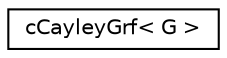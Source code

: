 digraph G
{
  edge [fontname="Helvetica",fontsize="10",labelfontname="Helvetica",labelfontsize="10"];
  node [fontname="Helvetica",fontsize="10",shape=record];
  rankdir="LR";
  Node1 [label="cCayleyGrf\< G \>",height=0.2,width=0.4,color="black", fillcolor="white", style="filled",URL="$classcCayleyGrf.html"];
}
